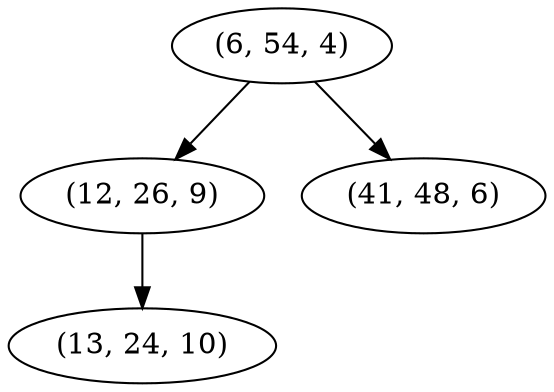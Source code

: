 digraph tree {
    "(6, 54, 4)";
    "(12, 26, 9)";
    "(13, 24, 10)";
    "(41, 48, 6)";
    "(6, 54, 4)" -> "(12, 26, 9)";
    "(6, 54, 4)" -> "(41, 48, 6)";
    "(12, 26, 9)" -> "(13, 24, 10)";
}

